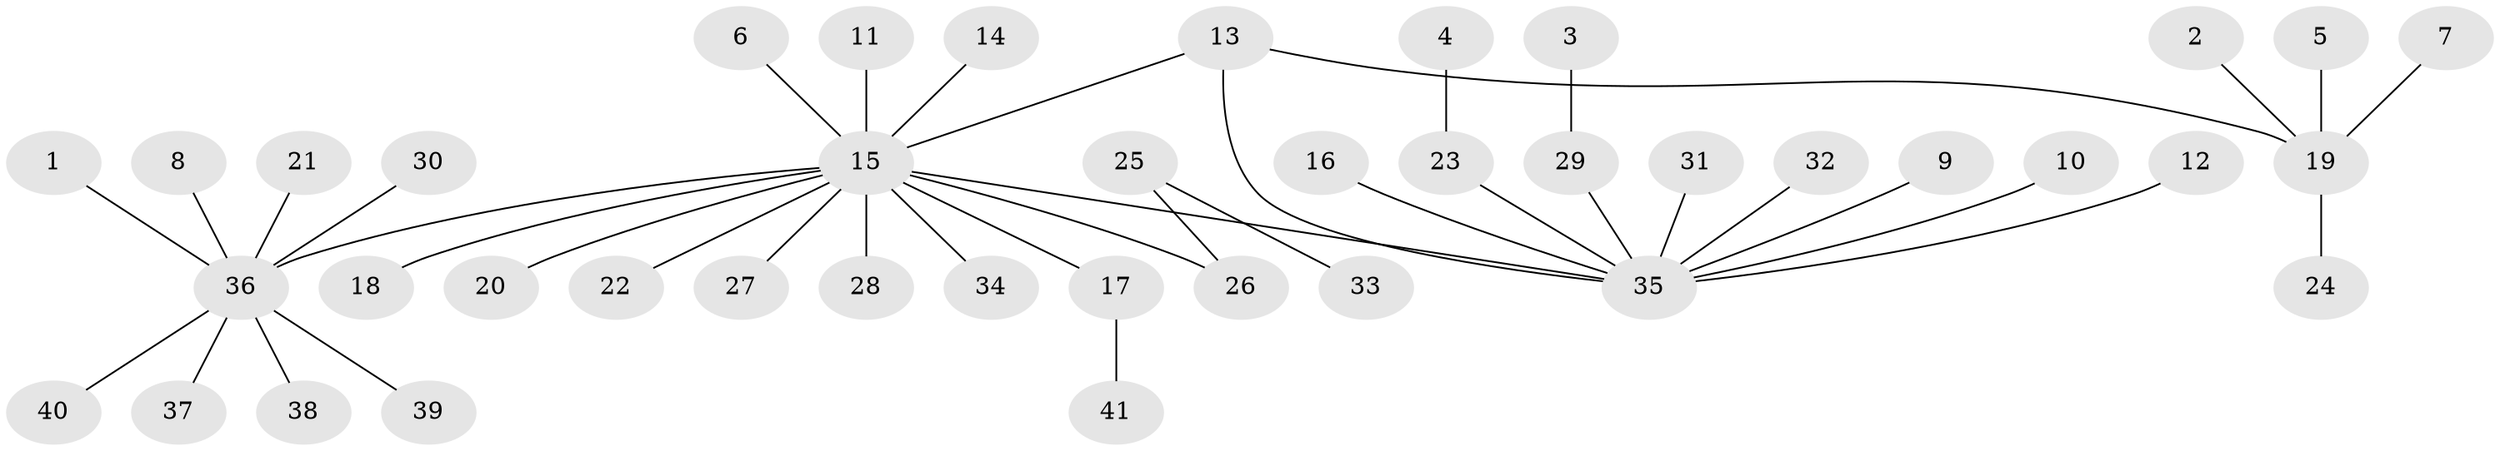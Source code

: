 // original degree distribution, {17: 0.012345679012345678, 2: 0.14814814814814814, 12: 0.024691358024691357, 1: 0.6790123456790124, 4: 0.06172839506172839, 3: 0.06172839506172839, 7: 0.012345679012345678}
// Generated by graph-tools (version 1.1) at 2025/01/03/09/25 03:01:45]
// undirected, 41 vertices, 41 edges
graph export_dot {
graph [start="1"]
  node [color=gray90,style=filled];
  1;
  2;
  3;
  4;
  5;
  6;
  7;
  8;
  9;
  10;
  11;
  12;
  13;
  14;
  15;
  16;
  17;
  18;
  19;
  20;
  21;
  22;
  23;
  24;
  25;
  26;
  27;
  28;
  29;
  30;
  31;
  32;
  33;
  34;
  35;
  36;
  37;
  38;
  39;
  40;
  41;
  1 -- 36 [weight=1.0];
  2 -- 19 [weight=1.0];
  3 -- 29 [weight=1.0];
  4 -- 23 [weight=1.0];
  5 -- 19 [weight=1.0];
  6 -- 15 [weight=1.0];
  7 -- 19 [weight=1.0];
  8 -- 36 [weight=1.0];
  9 -- 35 [weight=1.0];
  10 -- 35 [weight=1.0];
  11 -- 15 [weight=1.0];
  12 -- 35 [weight=1.0];
  13 -- 15 [weight=1.0];
  13 -- 19 [weight=1.0];
  13 -- 35 [weight=1.0];
  14 -- 15 [weight=1.0];
  15 -- 17 [weight=1.0];
  15 -- 18 [weight=1.0];
  15 -- 20 [weight=1.0];
  15 -- 22 [weight=1.0];
  15 -- 26 [weight=1.0];
  15 -- 27 [weight=1.0];
  15 -- 28 [weight=1.0];
  15 -- 34 [weight=1.0];
  15 -- 35 [weight=1.0];
  15 -- 36 [weight=1.0];
  16 -- 35 [weight=1.0];
  17 -- 41 [weight=1.0];
  19 -- 24 [weight=1.0];
  21 -- 36 [weight=1.0];
  23 -- 35 [weight=1.0];
  25 -- 26 [weight=1.0];
  25 -- 33 [weight=1.0];
  29 -- 35 [weight=1.0];
  30 -- 36 [weight=1.0];
  31 -- 35 [weight=1.0];
  32 -- 35 [weight=1.0];
  36 -- 37 [weight=1.0];
  36 -- 38 [weight=1.0];
  36 -- 39 [weight=1.0];
  36 -- 40 [weight=1.0];
}
